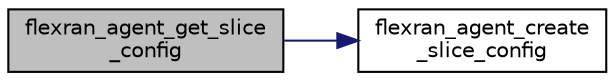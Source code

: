 digraph "flexran_agent_get_slice_config"
{
 // LATEX_PDF_SIZE
  edge [fontname="Helvetica",fontsize="10",labelfontname="Helvetica",labelfontsize="10"];
  node [fontname="Helvetica",fontsize="10",shape=record];
  rankdir="LR";
  Node1 [label="flexran_agent_get_slice\l_config",height=0.2,width=0.4,color="black", fillcolor="grey75", style="filled", fontcolor="black",tooltip=" "];
  Node1 -> Node2 [color="midnightblue",fontsize="10",style="solid",fontname="Helvetica"];
  Node2 [label="flexran_agent_create\l_slice_config",height=0.2,width=0.4,color="black", fillcolor="white", style="filled",URL="$flexran__agent__mac__internal_8c.html#a1bc54021d04bab2a3b4e6720d20d26b7",tooltip=" "];
}
